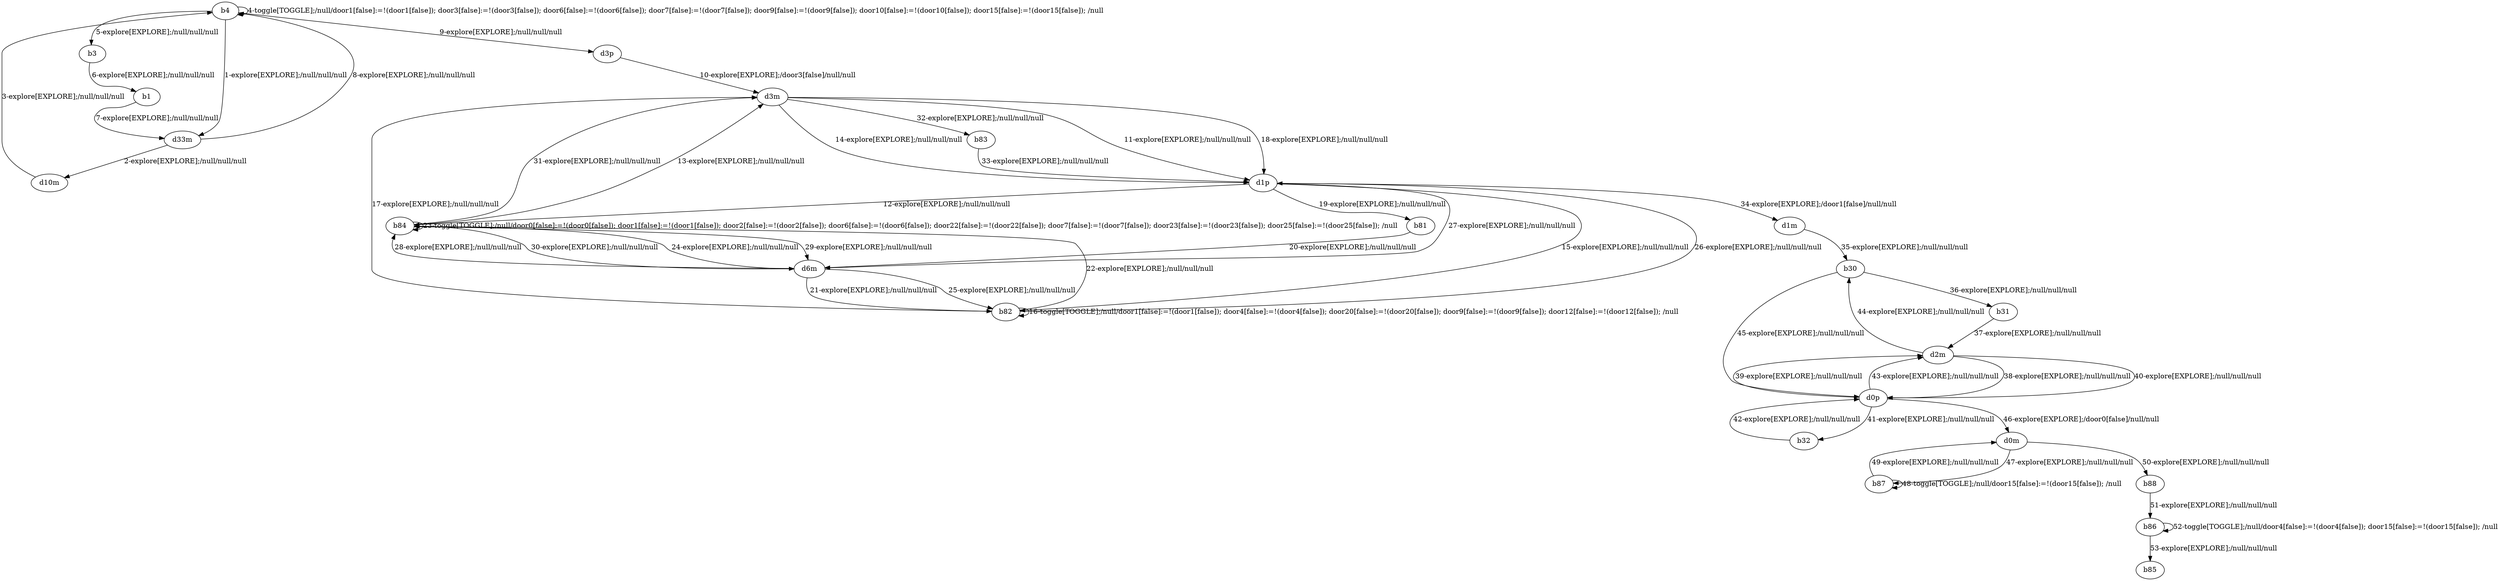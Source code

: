 # Total number of goals covered by this test: 1
# b86 --> b85

digraph g {
"b4" -> "d33m" [label = "1-explore[EXPLORE];/null/null/null"];
"d33m" -> "d10m" [label = "2-explore[EXPLORE];/null/null/null"];
"d10m" -> "b4" [label = "3-explore[EXPLORE];/null/null/null"];
"b4" -> "b4" [label = "4-toggle[TOGGLE];/null/door1[false]:=!(door1[false]); door3[false]:=!(door3[false]); door6[false]:=!(door6[false]); door7[false]:=!(door7[false]); door9[false]:=!(door9[false]); door10[false]:=!(door10[false]); door15[false]:=!(door15[false]); /null"];
"b4" -> "b3" [label = "5-explore[EXPLORE];/null/null/null"];
"b3" -> "b1" [label = "6-explore[EXPLORE];/null/null/null"];
"b1" -> "d33m" [label = "7-explore[EXPLORE];/null/null/null"];
"d33m" -> "b4" [label = "8-explore[EXPLORE];/null/null/null"];
"b4" -> "d3p" [label = "9-explore[EXPLORE];/null/null/null"];
"d3p" -> "d3m" [label = "10-explore[EXPLORE];/door3[false]/null/null"];
"d3m" -> "d1p" [label = "11-explore[EXPLORE];/null/null/null"];
"d1p" -> "b84" [label = "12-explore[EXPLORE];/null/null/null"];
"b84" -> "d3m" [label = "13-explore[EXPLORE];/null/null/null"];
"d3m" -> "d1p" [label = "14-explore[EXPLORE];/null/null/null"];
"d1p" -> "b82" [label = "15-explore[EXPLORE];/null/null/null"];
"b82" -> "b82" [label = "16-toggle[TOGGLE];/null/door1[false]:=!(door1[false]); door4[false]:=!(door4[false]); door20[false]:=!(door20[false]); door9[false]:=!(door9[false]); door12[false]:=!(door12[false]); /null"];
"b82" -> "d3m" [label = "17-explore[EXPLORE];/null/null/null"];
"d3m" -> "d1p" [label = "18-explore[EXPLORE];/null/null/null"];
"d1p" -> "b81" [label = "19-explore[EXPLORE];/null/null/null"];
"b81" -> "d6m" [label = "20-explore[EXPLORE];/null/null/null"];
"d6m" -> "b82" [label = "21-explore[EXPLORE];/null/null/null"];
"b82" -> "b84" [label = "22-explore[EXPLORE];/null/null/null"];
"b84" -> "b84" [label = "23-toggle[TOGGLE];/null/door0[false]:=!(door0[false]); door1[false]:=!(door1[false]); door2[false]:=!(door2[false]); door6[false]:=!(door6[false]); door22[false]:=!(door22[false]); door7[false]:=!(door7[false]); door23[false]:=!(door23[false]); door25[false]:=!(door25[false]); /null"];
"b84" -> "d6m" [label = "24-explore[EXPLORE];/null/null/null"];
"d6m" -> "b82" [label = "25-explore[EXPLORE];/null/null/null"];
"b82" -> "d1p" [label = "26-explore[EXPLORE];/null/null/null"];
"d1p" -> "d6m" [label = "27-explore[EXPLORE];/null/null/null"];
"d6m" -> "b84" [label = "28-explore[EXPLORE];/null/null/null"];
"b84" -> "d6m" [label = "29-explore[EXPLORE];/null/null/null"];
"d6m" -> "b84" [label = "30-explore[EXPLORE];/null/null/null"];
"b84" -> "d3m" [label = "31-explore[EXPLORE];/null/null/null"];
"d3m" -> "b83" [label = "32-explore[EXPLORE];/null/null/null"];
"b83" -> "d1p" [label = "33-explore[EXPLORE];/null/null/null"];
"d1p" -> "d1m" [label = "34-explore[EXPLORE];/door1[false]/null/null"];
"d1m" -> "b30" [label = "35-explore[EXPLORE];/null/null/null"];
"b30" -> "b31" [label = "36-explore[EXPLORE];/null/null/null"];
"b31" -> "d2m" [label = "37-explore[EXPLORE];/null/null/null"];
"d2m" -> "d0p" [label = "38-explore[EXPLORE];/null/null/null"];
"d0p" -> "d2m" [label = "39-explore[EXPLORE];/null/null/null"];
"d2m" -> "d0p" [label = "40-explore[EXPLORE];/null/null/null"];
"d0p" -> "b32" [label = "41-explore[EXPLORE];/null/null/null"];
"b32" -> "d0p" [label = "42-explore[EXPLORE];/null/null/null"];
"d0p" -> "d2m" [label = "43-explore[EXPLORE];/null/null/null"];
"d2m" -> "b30" [label = "44-explore[EXPLORE];/null/null/null"];
"b30" -> "d0p" [label = "45-explore[EXPLORE];/null/null/null"];
"d0p" -> "d0m" [label = "46-explore[EXPLORE];/door0[false]/null/null"];
"d0m" -> "b87" [label = "47-explore[EXPLORE];/null/null/null"];
"b87" -> "b87" [label = "48-toggle[TOGGLE];/null/door15[false]:=!(door15[false]); /null"];
"b87" -> "d0m" [label = "49-explore[EXPLORE];/null/null/null"];
"d0m" -> "b88" [label = "50-explore[EXPLORE];/null/null/null"];
"b88" -> "b86" [label = "51-explore[EXPLORE];/null/null/null"];
"b86" -> "b86" [label = "52-toggle[TOGGLE];/null/door4[false]:=!(door4[false]); door15[false]:=!(door15[false]); /null"];
"b86" -> "b85" [label = "53-explore[EXPLORE];/null/null/null"];
}